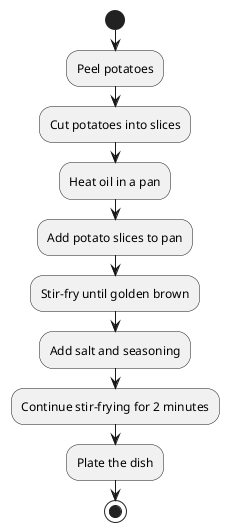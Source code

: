 @startuml
start
:Peel potatoes;
:Cut potatoes into slices;
:Heat oil in a pan;
:Add potato slices to pan;
:Stir-fry until golden brown;
:Add salt and seasoning;
:Continue stir-frying for 2 minutes;
:Plate the dish;
stop
@enduml